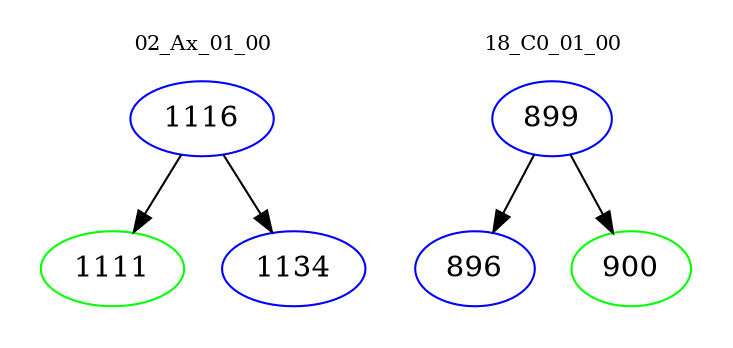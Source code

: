 digraph{
subgraph cluster_0 {
color = white
label = "02_Ax_01_00";
fontsize=10;
T0_1116 [label="1116", color="blue"]
T0_1116 -> T0_1111 [color="black"]
T0_1111 [label="1111", color="green"]
T0_1116 -> T0_1134 [color="black"]
T0_1134 [label="1134", color="blue"]
}
subgraph cluster_1 {
color = white
label = "18_C0_01_00";
fontsize=10;
T1_899 [label="899", color="blue"]
T1_899 -> T1_896 [color="black"]
T1_896 [label="896", color="blue"]
T1_899 -> T1_900 [color="black"]
T1_900 [label="900", color="green"]
}
}
